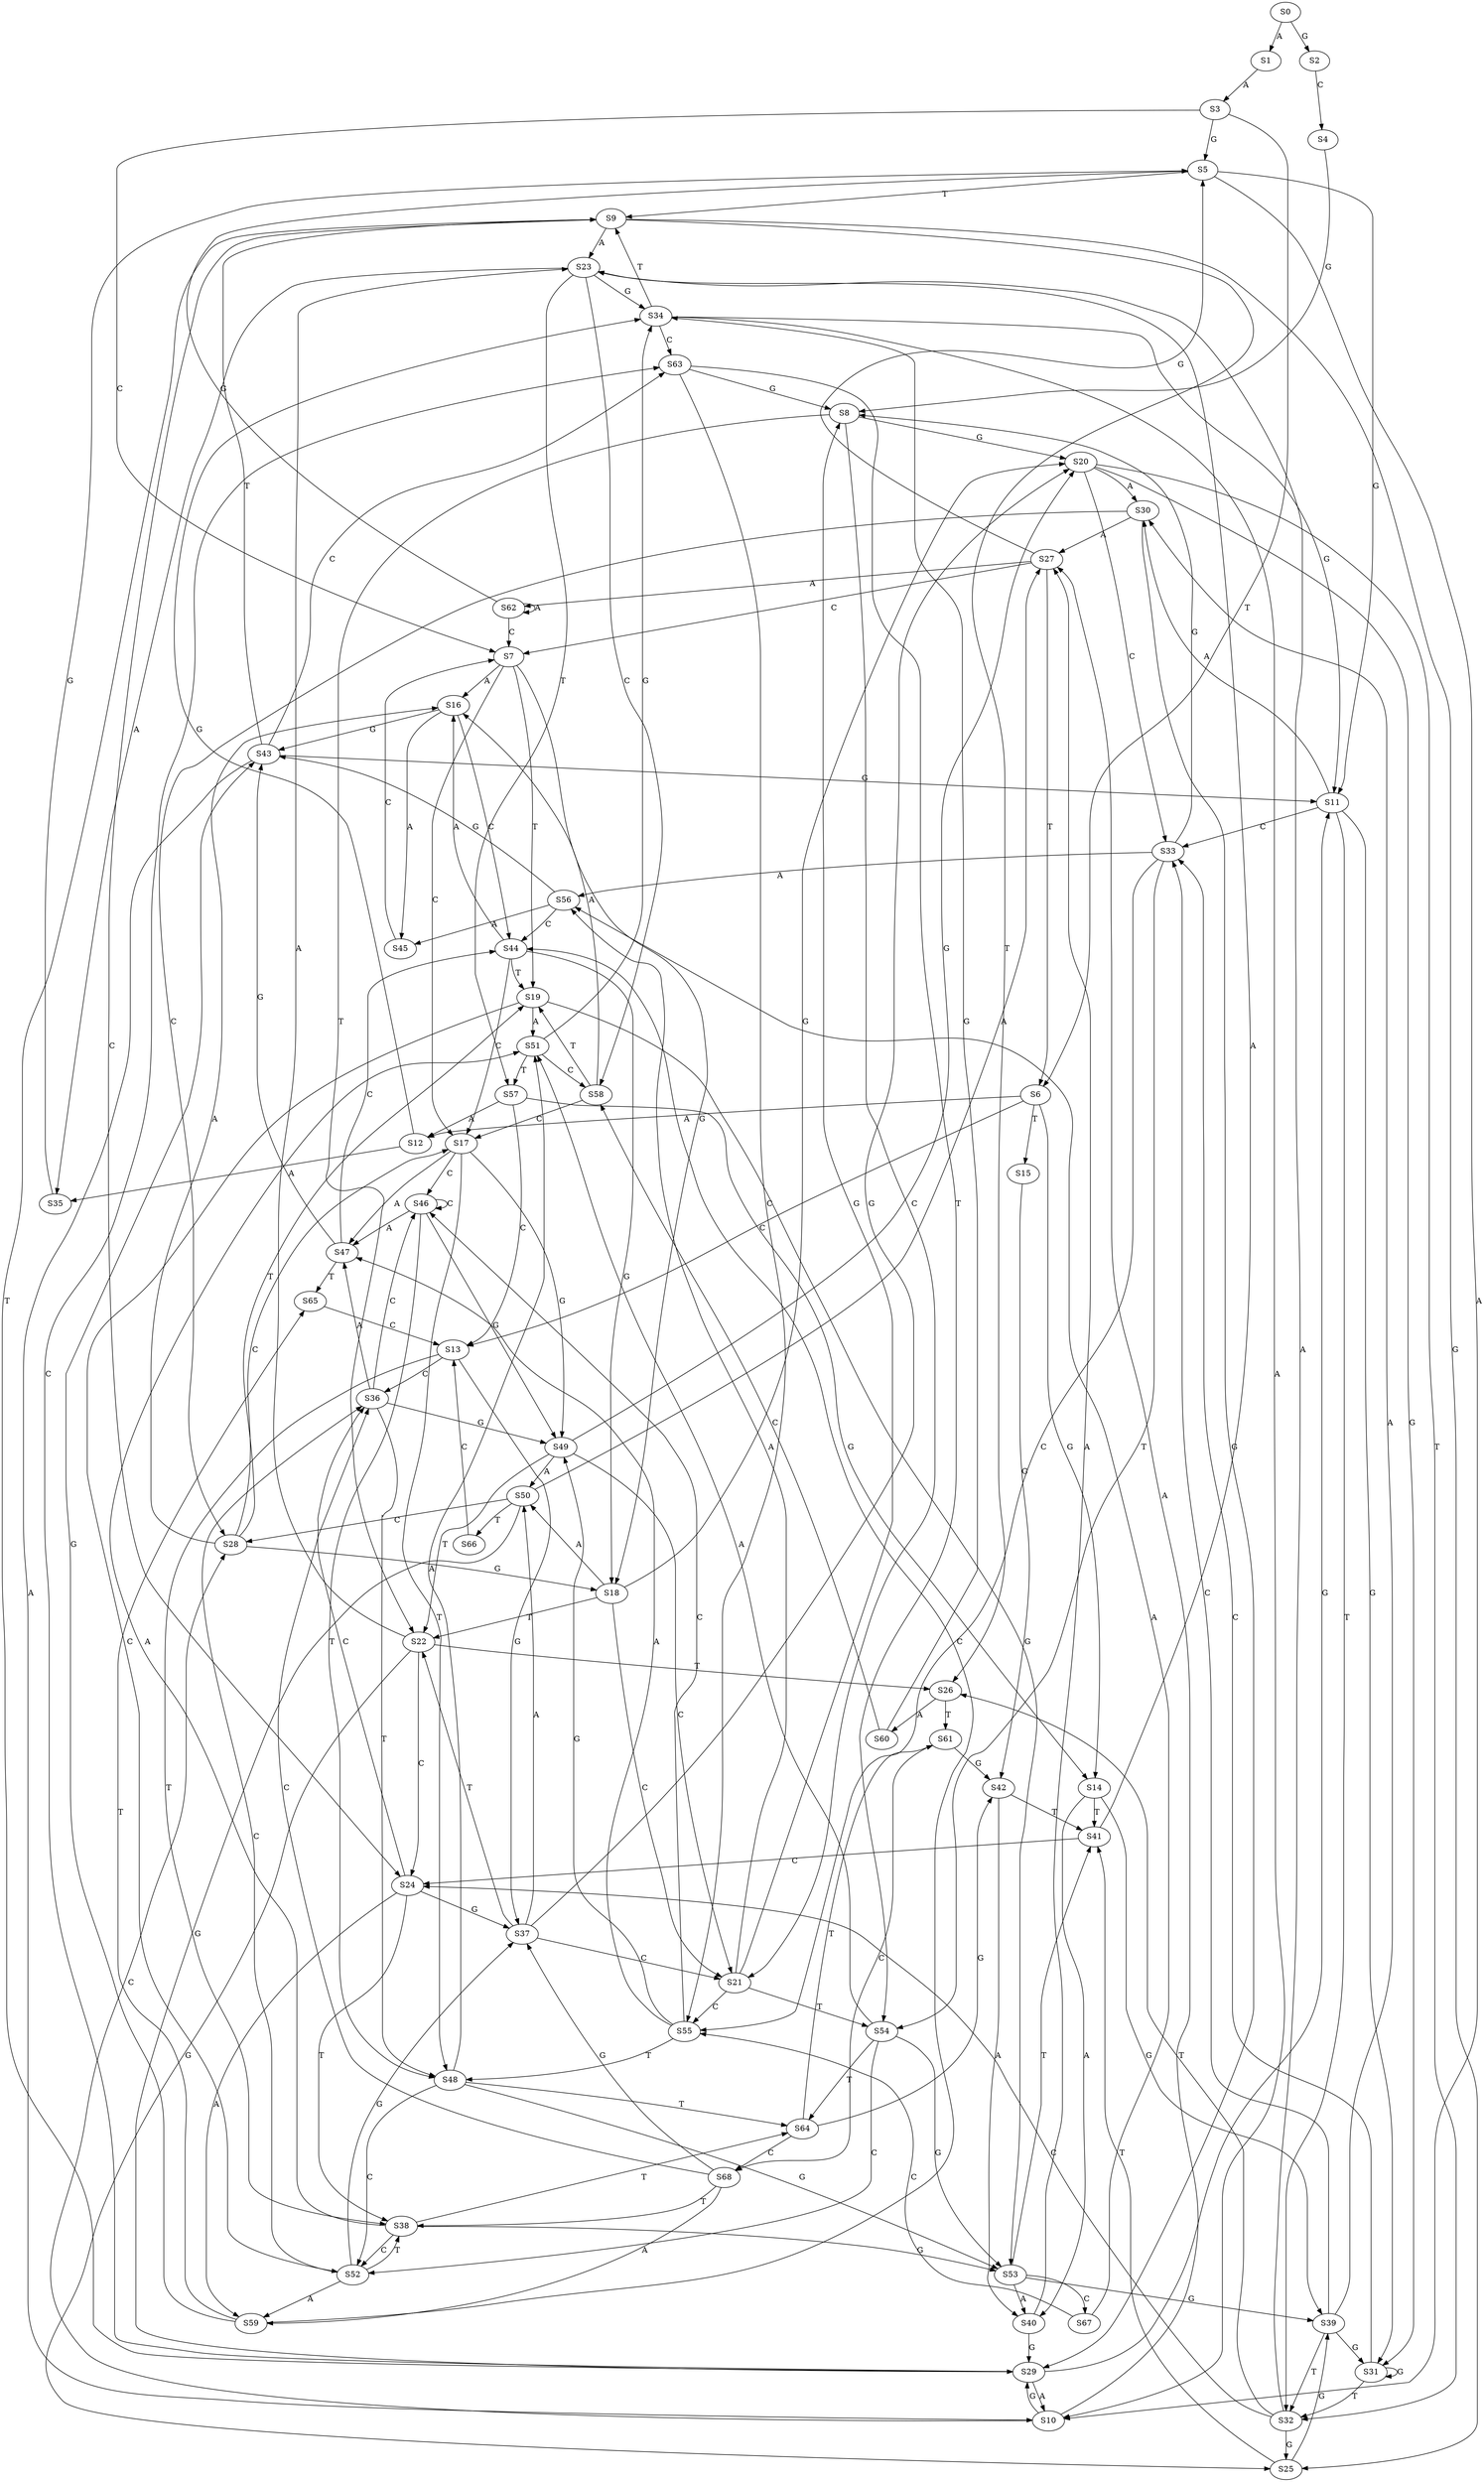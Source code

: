 strict digraph  {
	S0 -> S1 [ label = A ];
	S0 -> S2 [ label = G ];
	S1 -> S3 [ label = A ];
	S2 -> S4 [ label = C ];
	S3 -> S5 [ label = G ];
	S3 -> S6 [ label = T ];
	S3 -> S7 [ label = C ];
	S4 -> S8 [ label = G ];
	S5 -> S9 [ label = T ];
	S5 -> S10 [ label = A ];
	S5 -> S11 [ label = G ];
	S6 -> S12 [ label = A ];
	S6 -> S13 [ label = C ];
	S6 -> S14 [ label = G ];
	S6 -> S15 [ label = T ];
	S7 -> S16 [ label = A ];
	S7 -> S17 [ label = C ];
	S7 -> S18 [ label = G ];
	S7 -> S19 [ label = T ];
	S8 -> S20 [ label = G ];
	S8 -> S21 [ label = C ];
	S8 -> S22 [ label = T ];
	S9 -> S23 [ label = A ];
	S9 -> S24 [ label = C ];
	S9 -> S25 [ label = G ];
	S9 -> S26 [ label = T ];
	S10 -> S27 [ label = A ];
	S10 -> S28 [ label = C ];
	S10 -> S29 [ label = G ];
	S11 -> S30 [ label = A ];
	S11 -> S31 [ label = G ];
	S11 -> S32 [ label = T ];
	S11 -> S33 [ label = C ];
	S12 -> S34 [ label = G ];
	S12 -> S35 [ label = A ];
	S13 -> S36 [ label = C ];
	S13 -> S37 [ label = G ];
	S13 -> S38 [ label = T ];
	S14 -> S39 [ label = G ];
	S14 -> S40 [ label = A ];
	S14 -> S41 [ label = T ];
	S15 -> S42 [ label = G ];
	S16 -> S43 [ label = G ];
	S16 -> S44 [ label = C ];
	S16 -> S45 [ label = A ];
	S17 -> S46 [ label = C ];
	S17 -> S47 [ label = A ];
	S17 -> S48 [ label = T ];
	S17 -> S49 [ label = G ];
	S18 -> S20 [ label = G ];
	S18 -> S50 [ label = A ];
	S18 -> S21 [ label = C ];
	S18 -> S22 [ label = T ];
	S19 -> S51 [ label = A ];
	S19 -> S52 [ label = C ];
	S19 -> S53 [ label = G ];
	S20 -> S30 [ label = A ];
	S20 -> S31 [ label = G ];
	S20 -> S33 [ label = C ];
	S20 -> S32 [ label = T ];
	S21 -> S8 [ label = G ];
	S21 -> S54 [ label = T ];
	S21 -> S55 [ label = C ];
	S21 -> S56 [ label = A ];
	S22 -> S24 [ label = C ];
	S22 -> S23 [ label = A ];
	S22 -> S25 [ label = G ];
	S22 -> S26 [ label = T ];
	S23 -> S57 [ label = T ];
	S23 -> S34 [ label = G ];
	S23 -> S35 [ label = A ];
	S23 -> S58 [ label = C ];
	S24 -> S38 [ label = T ];
	S24 -> S37 [ label = G ];
	S24 -> S59 [ label = A ];
	S24 -> S36 [ label = C ];
	S25 -> S41 [ label = T ];
	S25 -> S39 [ label = G ];
	S26 -> S60 [ label = A ];
	S26 -> S61 [ label = T ];
	S27 -> S6 [ label = T ];
	S27 -> S7 [ label = C ];
	S27 -> S62 [ label = A ];
	S27 -> S5 [ label = G ];
	S28 -> S19 [ label = T ];
	S28 -> S18 [ label = G ];
	S28 -> S17 [ label = C ];
	S28 -> S16 [ label = A ];
	S29 -> S9 [ label = T ];
	S29 -> S10 [ label = A ];
	S29 -> S11 [ label = G ];
	S29 -> S63 [ label = C ];
	S30 -> S27 [ label = A ];
	S30 -> S28 [ label = C ];
	S30 -> S29 [ label = G ];
	S31 -> S32 [ label = T ];
	S31 -> S33 [ label = C ];
	S31 -> S31 [ label = G ];
	S32 -> S23 [ label = A ];
	S32 -> S24 [ label = C ];
	S32 -> S25 [ label = G ];
	S32 -> S26 [ label = T ];
	S33 -> S54 [ label = T ];
	S33 -> S55 [ label = C ];
	S33 -> S8 [ label = G ];
	S33 -> S56 [ label = A ];
	S34 -> S9 [ label = T ];
	S34 -> S10 [ label = A ];
	S34 -> S63 [ label = C ];
	S34 -> S11 [ label = G ];
	S35 -> S5 [ label = G ];
	S36 -> S46 [ label = C ];
	S36 -> S47 [ label = A ];
	S36 -> S48 [ label = T ];
	S36 -> S49 [ label = G ];
	S37 -> S20 [ label = G ];
	S37 -> S22 [ label = T ];
	S37 -> S21 [ label = C ];
	S37 -> S50 [ label = A ];
	S38 -> S53 [ label = G ];
	S38 -> S52 [ label = C ];
	S38 -> S51 [ label = A ];
	S38 -> S64 [ label = T ];
	S39 -> S31 [ label = G ];
	S39 -> S33 [ label = C ];
	S39 -> S32 [ label = T ];
	S39 -> S30 [ label = A ];
	S40 -> S29 [ label = G ];
	S40 -> S27 [ label = A ];
	S41 -> S24 [ label = C ];
	S41 -> S23 [ label = A ];
	S42 -> S41 [ label = T ];
	S42 -> S40 [ label = A ];
	S43 -> S11 [ label = G ];
	S43 -> S9 [ label = T ];
	S43 -> S10 [ label = A ];
	S43 -> S63 [ label = C ];
	S44 -> S19 [ label = T ];
	S44 -> S17 [ label = C ];
	S44 -> S16 [ label = A ];
	S44 -> S18 [ label = G ];
	S45 -> S7 [ label = C ];
	S46 -> S49 [ label = G ];
	S46 -> S46 [ label = C ];
	S46 -> S47 [ label = A ];
	S46 -> S48 [ label = T ];
	S47 -> S43 [ label = G ];
	S47 -> S65 [ label = T ];
	S47 -> S44 [ label = C ];
	S48 -> S53 [ label = G ];
	S48 -> S51 [ label = A ];
	S48 -> S52 [ label = C ];
	S48 -> S64 [ label = T ];
	S49 -> S50 [ label = A ];
	S49 -> S20 [ label = G ];
	S49 -> S22 [ label = T ];
	S49 -> S21 [ label = C ];
	S50 -> S27 [ label = A ];
	S50 -> S28 [ label = C ];
	S50 -> S29 [ label = G ];
	S50 -> S66 [ label = T ];
	S51 -> S34 [ label = G ];
	S51 -> S57 [ label = T ];
	S51 -> S58 [ label = C ];
	S52 -> S38 [ label = T ];
	S52 -> S37 [ label = G ];
	S52 -> S36 [ label = C ];
	S52 -> S59 [ label = A ];
	S53 -> S40 [ label = A ];
	S53 -> S67 [ label = C ];
	S53 -> S39 [ label = G ];
	S53 -> S41 [ label = T ];
	S54 -> S51 [ label = A ];
	S54 -> S52 [ label = C ];
	S54 -> S64 [ label = T ];
	S54 -> S53 [ label = G ];
	S55 -> S49 [ label = G ];
	S55 -> S47 [ label = A ];
	S55 -> S48 [ label = T ];
	S55 -> S46 [ label = C ];
	S56 -> S43 [ label = G ];
	S56 -> S45 [ label = A ];
	S56 -> S44 [ label = C ];
	S57 -> S13 [ label = C ];
	S57 -> S12 [ label = A ];
	S57 -> S14 [ label = G ];
	S58 -> S17 [ label = C ];
	S58 -> S19 [ label = T ];
	S58 -> S16 [ label = A ];
	S59 -> S65 [ label = T ];
	S59 -> S44 [ label = C ];
	S59 -> S43 [ label = G ];
	S60 -> S58 [ label = C ];
	S60 -> S34 [ label = G ];
	S61 -> S42 [ label = G ];
	S61 -> S68 [ label = C ];
	S62 -> S5 [ label = G ];
	S62 -> S7 [ label = C ];
	S62 -> S62 [ label = A ];
	S63 -> S55 [ label = C ];
	S63 -> S54 [ label = T ];
	S63 -> S8 [ label = G ];
	S64 -> S68 [ label = C ];
	S64 -> S42 [ label = G ];
	S64 -> S61 [ label = T ];
	S65 -> S13 [ label = C ];
	S66 -> S13 [ label = C ];
	S67 -> S55 [ label = C ];
	S67 -> S56 [ label = A ];
	S68 -> S59 [ label = A ];
	S68 -> S38 [ label = T ];
	S68 -> S36 [ label = C ];
	S68 -> S37 [ label = G ];
}
